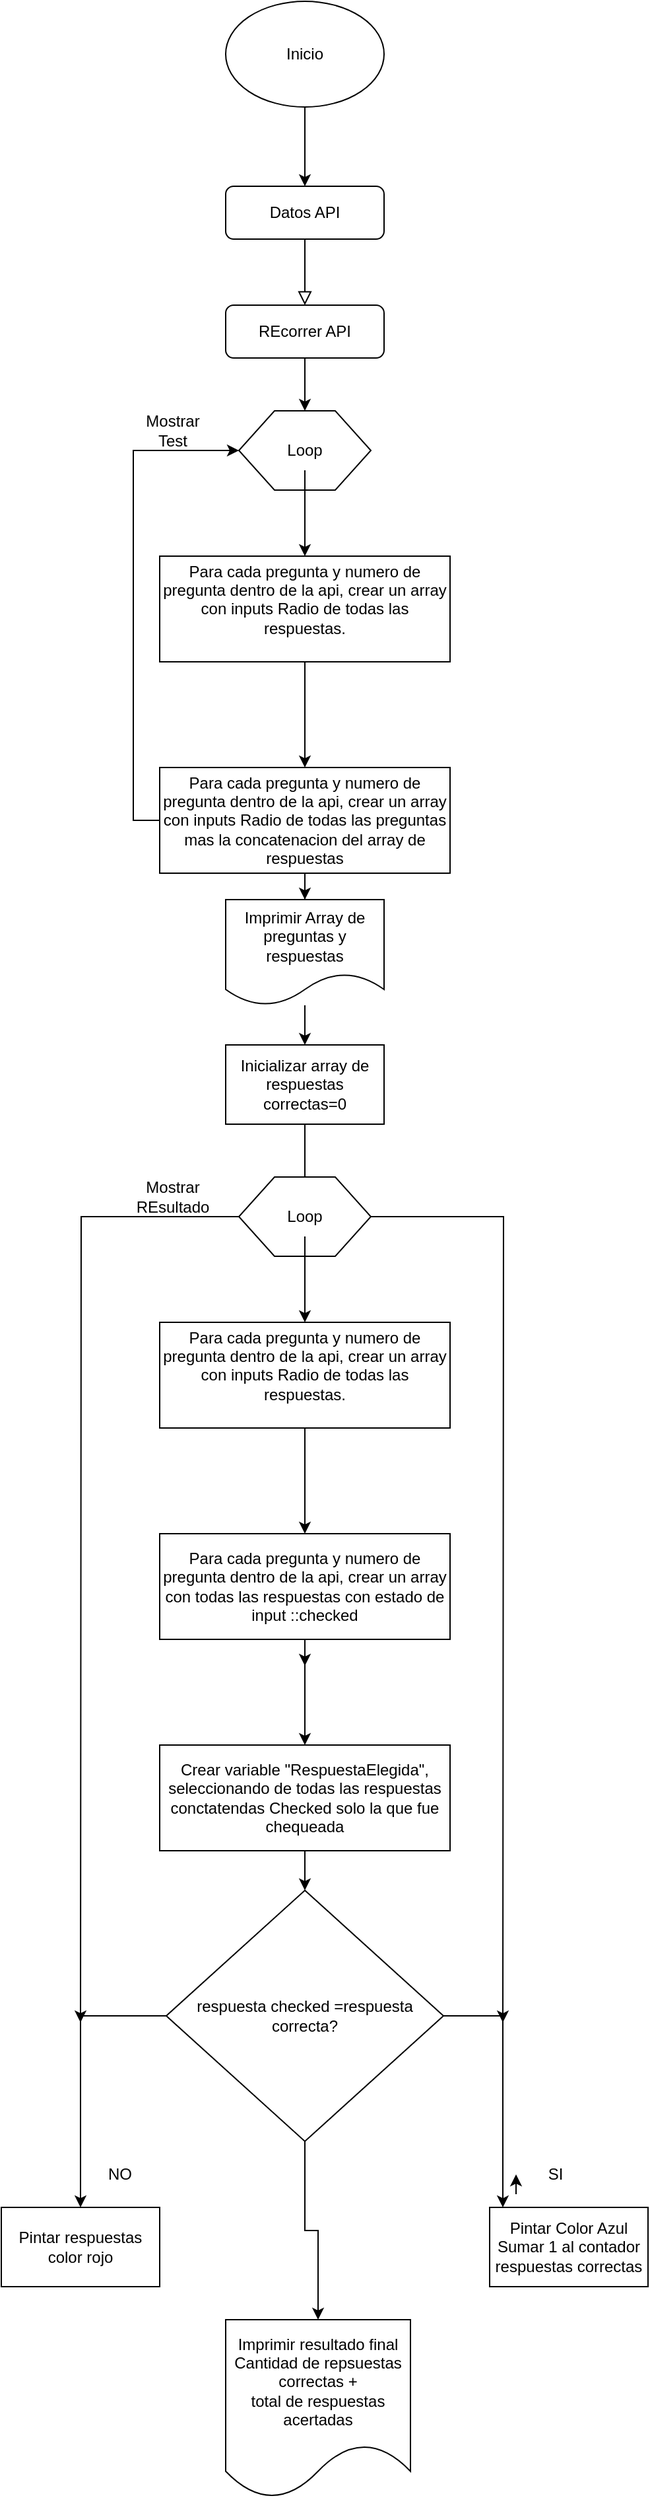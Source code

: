 <mxfile version="15.4.0" type="device"><diagram id="C5RBs43oDa-KdzZeNtuy" name="Page-1"><mxGraphModel dx="1851" dy="1753" grid="1" gridSize="10" guides="1" tooltips="1" connect="1" arrows="1" fold="1" page="1" pageScale="1" pageWidth="827" pageHeight="1169" math="0" shadow="0"><root><mxCell id="WIyWlLk6GJQsqaUBKTNV-0"/><mxCell id="WIyWlLk6GJQsqaUBKTNV-1" parent="WIyWlLk6GJQsqaUBKTNV-0"/><mxCell id="WIyWlLk6GJQsqaUBKTNV-2" value="" style="rounded=0;html=1;jettySize=auto;orthogonalLoop=1;fontSize=11;endArrow=block;endFill=0;endSize=8;strokeWidth=1;shadow=0;labelBackgroundColor=none;edgeStyle=orthogonalEdgeStyle;" parent="WIyWlLk6GJQsqaUBKTNV-1" source="WIyWlLk6GJQsqaUBKTNV-3" edge="1"><mxGeometry relative="1" as="geometry"><mxPoint x="220" y="170" as="targetPoint"/></mxGeometry></mxCell><mxCell id="WIyWlLk6GJQsqaUBKTNV-3" value="Datos API" style="rounded=1;whiteSpace=wrap;html=1;fontSize=12;glass=0;strokeWidth=1;shadow=0;" parent="WIyWlLk6GJQsqaUBKTNV-1" vertex="1"><mxGeometry x="160" y="80" width="120" height="40" as="geometry"/></mxCell><mxCell id="MRS2DJpQxrCisdOffxzH-1" value="" style="edgeStyle=orthogonalEdgeStyle;rounded=0;orthogonalLoop=1;jettySize=auto;html=1;" edge="1" parent="WIyWlLk6GJQsqaUBKTNV-1" source="MRS2DJpQxrCisdOffxzH-0" target="WIyWlLk6GJQsqaUBKTNV-3"><mxGeometry relative="1" as="geometry"/></mxCell><mxCell id="MRS2DJpQxrCisdOffxzH-0" value="Inicio" style="ellipse;whiteSpace=wrap;html=1;" vertex="1" parent="WIyWlLk6GJQsqaUBKTNV-1"><mxGeometry x="160" y="-60" width="120" height="80" as="geometry"/></mxCell><mxCell id="MRS2DJpQxrCisdOffxzH-5" value="" style="edgeStyle=orthogonalEdgeStyle;rounded=0;orthogonalLoop=1;jettySize=auto;html=1;" edge="1" parent="WIyWlLk6GJQsqaUBKTNV-1" source="MRS2DJpQxrCisdOffxzH-2" target="MRS2DJpQxrCisdOffxzH-3"><mxGeometry relative="1" as="geometry"/></mxCell><mxCell id="MRS2DJpQxrCisdOffxzH-2" value="REcorrer API" style="rounded=1;whiteSpace=wrap;html=1;fontSize=12;glass=0;strokeWidth=1;shadow=0;" vertex="1" parent="WIyWlLk6GJQsqaUBKTNV-1"><mxGeometry x="160" y="170" width="120" height="40" as="geometry"/></mxCell><mxCell id="MRS2DJpQxrCisdOffxzH-3" value="" style="verticalLabelPosition=bottom;verticalAlign=top;html=1;shape=hexagon;perimeter=hexagonPerimeter2;arcSize=6;size=0.27;" vertex="1" parent="WIyWlLk6GJQsqaUBKTNV-1"><mxGeometry x="170" y="250" width="100" height="60" as="geometry"/></mxCell><mxCell id="MRS2DJpQxrCisdOffxzH-8" value="" style="edgeStyle=orthogonalEdgeStyle;rounded=0;orthogonalLoop=1;jettySize=auto;html=1;" edge="1" parent="WIyWlLk6GJQsqaUBKTNV-1" source="MRS2DJpQxrCisdOffxzH-6" target="MRS2DJpQxrCisdOffxzH-7"><mxGeometry relative="1" as="geometry"/></mxCell><mxCell id="MRS2DJpQxrCisdOffxzH-6" value="Loop" style="text;html=1;strokeColor=none;fillColor=none;align=center;verticalAlign=middle;whiteSpace=wrap;rounded=0;" vertex="1" parent="WIyWlLk6GJQsqaUBKTNV-1"><mxGeometry x="190" y="265" width="60" height="30" as="geometry"/></mxCell><mxCell id="MRS2DJpQxrCisdOffxzH-12" value="" style="edgeStyle=orthogonalEdgeStyle;rounded=0;orthogonalLoop=1;jettySize=auto;html=1;" edge="1" parent="WIyWlLk6GJQsqaUBKTNV-1" source="MRS2DJpQxrCisdOffxzH-7" target="MRS2DJpQxrCisdOffxzH-11"><mxGeometry relative="1" as="geometry"/></mxCell><mxCell id="MRS2DJpQxrCisdOffxzH-7" value="Para cada pregunta y numero de pregunta dentro de la api, crear un array con inputs Radio de todas las respuestas.&lt;br&gt;&lt;br&gt;" style="whiteSpace=wrap;html=1;" vertex="1" parent="WIyWlLk6GJQsqaUBKTNV-1"><mxGeometry x="110" y="360" width="220" height="80" as="geometry"/></mxCell><mxCell id="MRS2DJpQxrCisdOffxzH-13" style="edgeStyle=orthogonalEdgeStyle;rounded=0;orthogonalLoop=1;jettySize=auto;html=1;exitX=0;exitY=0.5;exitDx=0;exitDy=0;entryX=0;entryY=0.5;entryDx=0;entryDy=0;" edge="1" parent="WIyWlLk6GJQsqaUBKTNV-1" source="MRS2DJpQxrCisdOffxzH-11" target="MRS2DJpQxrCisdOffxzH-3"><mxGeometry relative="1" as="geometry"><mxPoint x="110" y="300" as="targetPoint"/></mxGeometry></mxCell><mxCell id="MRS2DJpQxrCisdOffxzH-18" value="" style="edgeStyle=orthogonalEdgeStyle;rounded=0;orthogonalLoop=1;jettySize=auto;html=1;" edge="1" parent="WIyWlLk6GJQsqaUBKTNV-1" source="MRS2DJpQxrCisdOffxzH-11" target="MRS2DJpQxrCisdOffxzH-17"><mxGeometry relative="1" as="geometry"/></mxCell><mxCell id="MRS2DJpQxrCisdOffxzH-11" value="Para cada pregunta y numero de pregunta dentro de la api, crear un array con inputs Radio de todas las preguntas mas la concatenacion del array de respuestas&lt;br&gt;" style="whiteSpace=wrap;html=1;" vertex="1" parent="WIyWlLk6GJQsqaUBKTNV-1"><mxGeometry x="110" y="520" width="220" height="80" as="geometry"/></mxCell><mxCell id="MRS2DJpQxrCisdOffxzH-14" value="Mostrar Test" style="text;html=1;strokeColor=none;fillColor=none;align=center;verticalAlign=middle;whiteSpace=wrap;rounded=0;" vertex="1" parent="WIyWlLk6GJQsqaUBKTNV-1"><mxGeometry x="90" y="250" width="60" height="30" as="geometry"/></mxCell><mxCell id="MRS2DJpQxrCisdOffxzH-20" value="" style="edgeStyle=orthogonalEdgeStyle;rounded=0;orthogonalLoop=1;jettySize=auto;html=1;" edge="1" parent="WIyWlLk6GJQsqaUBKTNV-1" source="MRS2DJpQxrCisdOffxzH-17" target="MRS2DJpQxrCisdOffxzH-19"><mxGeometry relative="1" as="geometry"/></mxCell><mxCell id="MRS2DJpQxrCisdOffxzH-17" value="Imprimir Array de preguntas y respuestas" style="shape=document;whiteSpace=wrap;html=1;boundedLbl=1;" vertex="1" parent="WIyWlLk6GJQsqaUBKTNV-1"><mxGeometry x="160" y="620" width="120" height="80" as="geometry"/></mxCell><mxCell id="MRS2DJpQxrCisdOffxzH-30" value="" style="edgeStyle=orthogonalEdgeStyle;rounded=0;orthogonalLoop=1;jettySize=auto;html=1;" edge="1" parent="WIyWlLk6GJQsqaUBKTNV-1" source="MRS2DJpQxrCisdOffxzH-19" target="MRS2DJpQxrCisdOffxzH-23"><mxGeometry relative="1" as="geometry"/></mxCell><mxCell id="MRS2DJpQxrCisdOffxzH-19" value="Inicializar array de respuestas correctas=0" style="whiteSpace=wrap;html=1;" vertex="1" parent="WIyWlLk6GJQsqaUBKTNV-1"><mxGeometry x="160" y="730" width="120" height="60" as="geometry"/></mxCell><mxCell id="MRS2DJpQxrCisdOffxzH-46" style="edgeStyle=orthogonalEdgeStyle;rounded=0;orthogonalLoop=1;jettySize=auto;html=1;exitX=1;exitY=0.5;exitDx=0;exitDy=0;" edge="1" parent="WIyWlLk6GJQsqaUBKTNV-1" source="MRS2DJpQxrCisdOffxzH-21"><mxGeometry relative="1" as="geometry"><mxPoint x="370" y="1470" as="targetPoint"/></mxGeometry></mxCell><mxCell id="MRS2DJpQxrCisdOffxzH-21" value="" style="verticalLabelPosition=bottom;verticalAlign=top;html=1;shape=hexagon;perimeter=hexagonPerimeter2;arcSize=6;size=0.27;" vertex="1" parent="WIyWlLk6GJQsqaUBKTNV-1"><mxGeometry x="170" y="830" width="100" height="60" as="geometry"/></mxCell><mxCell id="MRS2DJpQxrCisdOffxzH-22" value="" style="edgeStyle=orthogonalEdgeStyle;rounded=0;orthogonalLoop=1;jettySize=auto;html=1;" edge="1" parent="WIyWlLk6GJQsqaUBKTNV-1" source="MRS2DJpQxrCisdOffxzH-23" target="MRS2DJpQxrCisdOffxzH-25"><mxGeometry relative="1" as="geometry"/></mxCell><mxCell id="MRS2DJpQxrCisdOffxzH-23" value="Loop" style="text;html=1;strokeColor=none;fillColor=none;align=center;verticalAlign=middle;whiteSpace=wrap;rounded=0;" vertex="1" parent="WIyWlLk6GJQsqaUBKTNV-1"><mxGeometry x="190" y="845" width="60" height="30" as="geometry"/></mxCell><mxCell id="MRS2DJpQxrCisdOffxzH-24" value="" style="edgeStyle=orthogonalEdgeStyle;rounded=0;orthogonalLoop=1;jettySize=auto;html=1;" edge="1" parent="WIyWlLk6GJQsqaUBKTNV-1" source="MRS2DJpQxrCisdOffxzH-25" target="MRS2DJpQxrCisdOffxzH-28"><mxGeometry relative="1" as="geometry"/></mxCell><mxCell id="MRS2DJpQxrCisdOffxzH-45" style="edgeStyle=orthogonalEdgeStyle;rounded=0;orthogonalLoop=1;jettySize=auto;html=1;exitX=0;exitY=0.5;exitDx=0;exitDy=0;" edge="1" parent="WIyWlLk6GJQsqaUBKTNV-1" source="MRS2DJpQxrCisdOffxzH-21"><mxGeometry relative="1" as="geometry"><mxPoint x="50" y="1470" as="targetPoint"/></mxGeometry></mxCell><mxCell id="MRS2DJpQxrCisdOffxzH-25" value="Para cada pregunta y numero de pregunta dentro de la api, crear un array con inputs Radio de todas las respuestas.&lt;br&gt;&lt;br&gt;" style="whiteSpace=wrap;html=1;" vertex="1" parent="WIyWlLk6GJQsqaUBKTNV-1"><mxGeometry x="110" y="940" width="220" height="80" as="geometry"/></mxCell><mxCell id="MRS2DJpQxrCisdOffxzH-27" value="" style="edgeStyle=orthogonalEdgeStyle;rounded=0;orthogonalLoop=1;jettySize=auto;html=1;" edge="1" parent="WIyWlLk6GJQsqaUBKTNV-1" source="MRS2DJpQxrCisdOffxzH-28"><mxGeometry relative="1" as="geometry"><mxPoint x="220" y="1200" as="targetPoint"/></mxGeometry></mxCell><mxCell id="MRS2DJpQxrCisdOffxzH-32" value="" style="edgeStyle=orthogonalEdgeStyle;rounded=0;orthogonalLoop=1;jettySize=auto;html=1;" edge="1" parent="WIyWlLk6GJQsqaUBKTNV-1" source="MRS2DJpQxrCisdOffxzH-28" target="MRS2DJpQxrCisdOffxzH-31"><mxGeometry relative="1" as="geometry"/></mxCell><mxCell id="MRS2DJpQxrCisdOffxzH-28" value="Para cada pregunta y numero de pregunta dentro de la api, crear un array con todas las respuestas con estado de input ::checked" style="whiteSpace=wrap;html=1;" vertex="1" parent="WIyWlLk6GJQsqaUBKTNV-1"><mxGeometry x="110" y="1100" width="220" height="80" as="geometry"/></mxCell><mxCell id="MRS2DJpQxrCisdOffxzH-29" value="Mostrar&lt;br&gt;REsultado" style="text;html=1;strokeColor=none;fillColor=none;align=center;verticalAlign=middle;whiteSpace=wrap;rounded=0;" vertex="1" parent="WIyWlLk6GJQsqaUBKTNV-1"><mxGeometry x="90" y="830" width="60" height="30" as="geometry"/></mxCell><mxCell id="MRS2DJpQxrCisdOffxzH-34" value="" style="edgeStyle=orthogonalEdgeStyle;rounded=0;orthogonalLoop=1;jettySize=auto;html=1;" edge="1" parent="WIyWlLk6GJQsqaUBKTNV-1" source="MRS2DJpQxrCisdOffxzH-31" target="MRS2DJpQxrCisdOffxzH-33"><mxGeometry relative="1" as="geometry"/></mxCell><mxCell id="MRS2DJpQxrCisdOffxzH-31" value="Crear variable &quot;RespuestaElegida&quot;, seleccionando de todas las respuestas conctatendas Checked solo la que fue chequeada" style="whiteSpace=wrap;html=1;" vertex="1" parent="WIyWlLk6GJQsqaUBKTNV-1"><mxGeometry x="110" y="1260" width="220" height="80" as="geometry"/></mxCell><mxCell id="MRS2DJpQxrCisdOffxzH-36" value="" style="edgeStyle=orthogonalEdgeStyle;rounded=0;orthogonalLoop=1;jettySize=auto;html=1;" edge="1" parent="WIyWlLk6GJQsqaUBKTNV-1" source="MRS2DJpQxrCisdOffxzH-33" target="MRS2DJpQxrCisdOffxzH-35"><mxGeometry relative="1" as="geometry"><Array as="points"><mxPoint x="370" y="1465"/></Array></mxGeometry></mxCell><mxCell id="MRS2DJpQxrCisdOffxzH-38" value="" style="edgeStyle=orthogonalEdgeStyle;rounded=0;orthogonalLoop=1;jettySize=auto;html=1;" edge="1" parent="WIyWlLk6GJQsqaUBKTNV-1" source="MRS2DJpQxrCisdOffxzH-33" target="MRS2DJpQxrCisdOffxzH-37"><mxGeometry relative="1" as="geometry"/></mxCell><mxCell id="MRS2DJpQxrCisdOffxzH-48" value="" style="edgeStyle=orthogonalEdgeStyle;rounded=0;orthogonalLoop=1;jettySize=auto;html=1;" edge="1" parent="WIyWlLk6GJQsqaUBKTNV-1" source="MRS2DJpQxrCisdOffxzH-33" target="MRS2DJpQxrCisdOffxzH-47"><mxGeometry relative="1" as="geometry"/></mxCell><mxCell id="MRS2DJpQxrCisdOffxzH-33" value="respuesta checked =respuesta correcta?" style="rhombus;whiteSpace=wrap;html=1;" vertex="1" parent="WIyWlLk6GJQsqaUBKTNV-1"><mxGeometry x="115" y="1370" width="210" height="190" as="geometry"/></mxCell><mxCell id="MRS2DJpQxrCisdOffxzH-35" value="Pintar Color Azul&lt;br&gt;Sumar 1 al contador respuestas correctas" style="whiteSpace=wrap;html=1;" vertex="1" parent="WIyWlLk6GJQsqaUBKTNV-1"><mxGeometry x="360" y="1610" width="120" height="60" as="geometry"/></mxCell><mxCell id="MRS2DJpQxrCisdOffxzH-37" value="Pintar respuestas color rojo" style="whiteSpace=wrap;html=1;" vertex="1" parent="WIyWlLk6GJQsqaUBKTNV-1"><mxGeometry x="-10" y="1610" width="120" height="60" as="geometry"/></mxCell><mxCell id="MRS2DJpQxrCisdOffxzH-39" value="SI" style="text;html=1;strokeColor=none;fillColor=none;align=center;verticalAlign=middle;whiteSpace=wrap;rounded=0;" vertex="1" parent="WIyWlLk6GJQsqaUBKTNV-1"><mxGeometry x="380" y="1570" width="60" height="30" as="geometry"/></mxCell><mxCell id="MRS2DJpQxrCisdOffxzH-40" value="NO" style="text;html=1;strokeColor=none;fillColor=none;align=center;verticalAlign=middle;whiteSpace=wrap;rounded=0;" vertex="1" parent="WIyWlLk6GJQsqaUBKTNV-1"><mxGeometry x="50" y="1570" width="60" height="30" as="geometry"/></mxCell><mxCell id="MRS2DJpQxrCisdOffxzH-44" style="edgeStyle=orthogonalEdgeStyle;rounded=0;orthogonalLoop=1;jettySize=auto;html=1;exitX=0;exitY=1;exitDx=0;exitDy=0;entryX=0;entryY=0.5;entryDx=0;entryDy=0;" edge="1" parent="WIyWlLk6GJQsqaUBKTNV-1" source="MRS2DJpQxrCisdOffxzH-39" target="MRS2DJpQxrCisdOffxzH-39"><mxGeometry relative="1" as="geometry"/></mxCell><mxCell id="MRS2DJpQxrCisdOffxzH-47" value="Imprimir resultado final Cantidad de repsuestas correctas +&lt;br&gt;total de respuestas acertadas" style="shape=document;whiteSpace=wrap;html=1;boundedLbl=1;" vertex="1" parent="WIyWlLk6GJQsqaUBKTNV-1"><mxGeometry x="160" y="1695" width="140" height="135" as="geometry"/></mxCell></root></mxGraphModel></diagram></mxfile>
